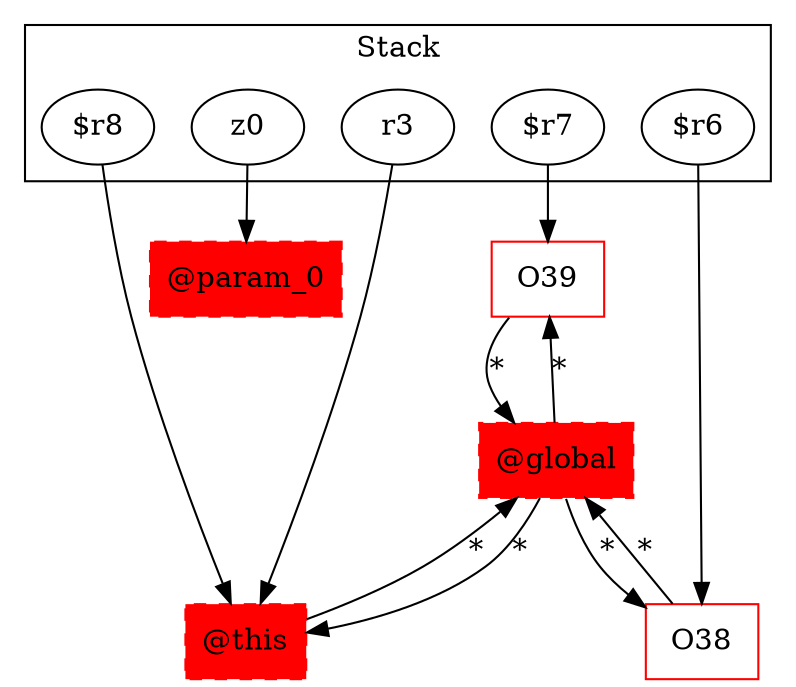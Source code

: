 digraph sample {
  rankDir="LR";
  subgraph cluster_0 {
    label="Stack"
    "$r7"; "z0"; "$r8"; "$r6"; "r3"; 
  }
  "$r7" -> { O39[shape=box]};
  "z0" -> { "@param_0"[shape=box]};
  "$r8" -> { "@this"[shape=box]};
  "$r6" -> { O38[shape=box]};
  "r3" -> { "@this"[shape=box]};
  O39 -> "@global"[label="*", weight="0.2"]
  O38 -> "@global"[label="*", weight="0.2"]
  "@global" -> O39[label="*", weight="0.2"]
  "@global" -> O38[label="*", weight="0.2"]
  "@global" -> "@this"[label="*", weight="0.2"]
  "@global"[shape=box, style="filled,dashed"];
  "@this" -> "@global"[label="*", weight="0.2"]
  "@this"[shape=box, style="filled,dashed"];
  "@param_0"[shape=box, style="filled,dashed"];
  O39[color="red"];
  O38[color="red"];
  "@global"[color="red"];
  "@this"[color="red"];
  "@param_0"[color="red"];
}
